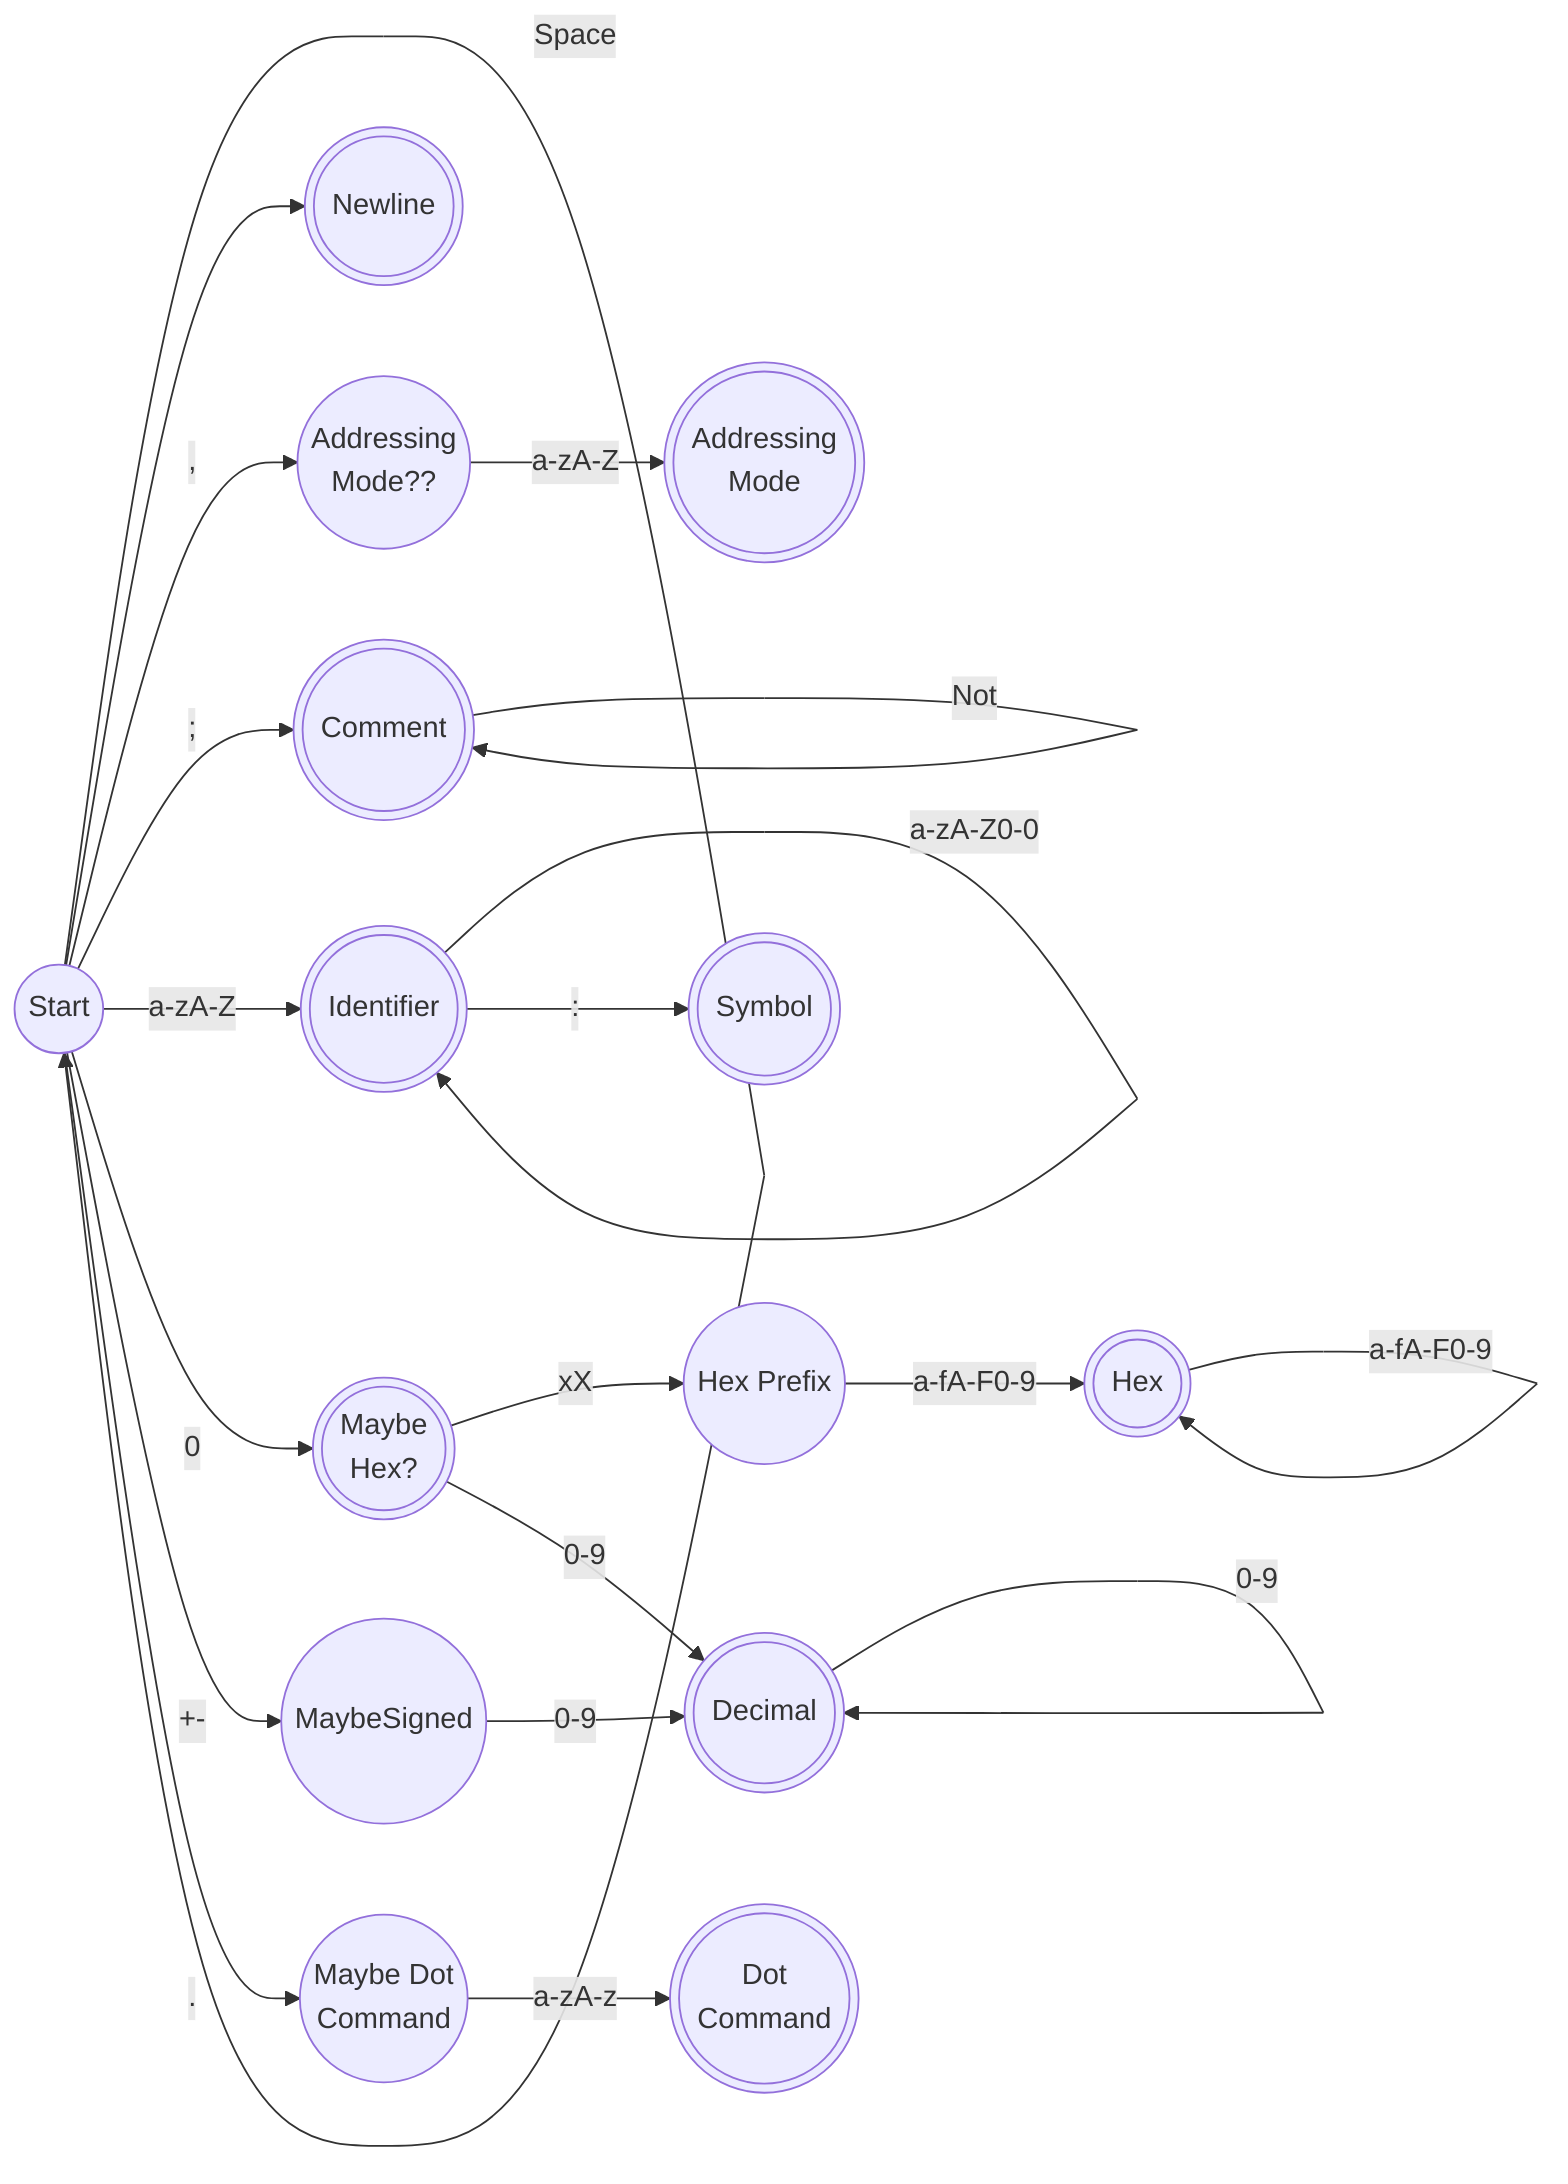 flowchart LR
    Start -->|Space| Start((Start))
    Start --> Newline(((Newline)))
    Start -->|,| Addr?(("`Addressing<br/>Mode??`"))
    Start -->|;| Comment(((Comment)))
    Comment -->|Not \n|Comment
    Addr? -->|"a-zA-Z"| Addr((("`Addressing<br/>Mode`")))
    Start -->|"a-zA-Z"| Ident(((Identifier)))
    Ident -->|"a-zA-Z0-0"|Ident
    Ident -->|:|Symbol(((Symbol)))
    Start -->|0|MaybeHex((("`Maybe<br/>Hex?`")))
    MaybeHex -->|"xX"| HexPrefix((Hex Prefix))
    MaybeHex -->|0-9| Decimal(((Decimal)))
    Decimal --> |0-9| Decimal
    Start -->|+-| MaybeSigned(("`Maybe<br\>Signed`"))
    MaybeSigned-->|0-9|Decimal
    HexPrefix -->|"a-fA-F0-9"| Hex(((Hex)))
    Hex -->|"a-fA-F0-9"| Hex(((Hex)))
    Start -->|"."| MaybeDot(("`Maybe Dot<br/>Command`"))
    MaybeDot -->|a-zA-z| Dot((("`Dot<br/>Command`")))